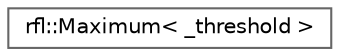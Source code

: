 digraph "类继承关系图"
{
 // LATEX_PDF_SIZE
  bgcolor="transparent";
  edge [fontname=Helvetica,fontsize=10,labelfontname=Helvetica,labelfontsize=10];
  node [fontname=Helvetica,fontsize=10,shape=box,height=0.2,width=0.4];
  rankdir="LR";
  Node0 [id="Node000000",label="rfl::Maximum\< _threshold \>",height=0.2,width=0.4,color="grey40", fillcolor="white", style="filled",URL="$structrfl_1_1_maximum.html",tooltip=" "];
}
